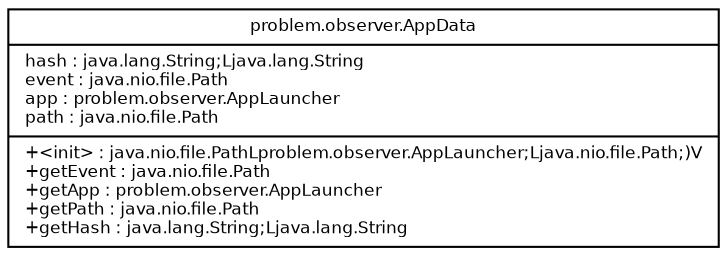 digraph G {
fontname = "Bitstream Vera Sans"
fontsize = 8
node [
fontname = "Bitstream Vera Sans"
fontsize = 8
shape = "record"
]
edge [
fontname = "Bitstream Vera Sans"
fontsize = 8
]
problemobserverAppData [
label = "{problem.observer.AppData|hash : java.lang.String;Ljava.lang.String\levent : java.nio.file.Path\lapp : problem.observer.AppLauncher\lpath : java.nio.file.Path\l|+\<init\> : java.nio.file.PathLproblem.observer.AppLauncher;Ljava.nio.file.Path;)V\l+getEvent : java.nio.file.Path\l+getApp : problem.observer.AppLauncher\l+getPath : java.nio.file.Path\l+getHash : java.lang.String;Ljava.lang.String\l}"
]
edge [ arrowhead = "empty", style = "none" ]
edge [ arrowhead = "empty", style = "dashed" ]
edge [ arrowhead = "vee", style = "dashed" ]
edge [ arrowhead = "vee", style = "none" ]
}
